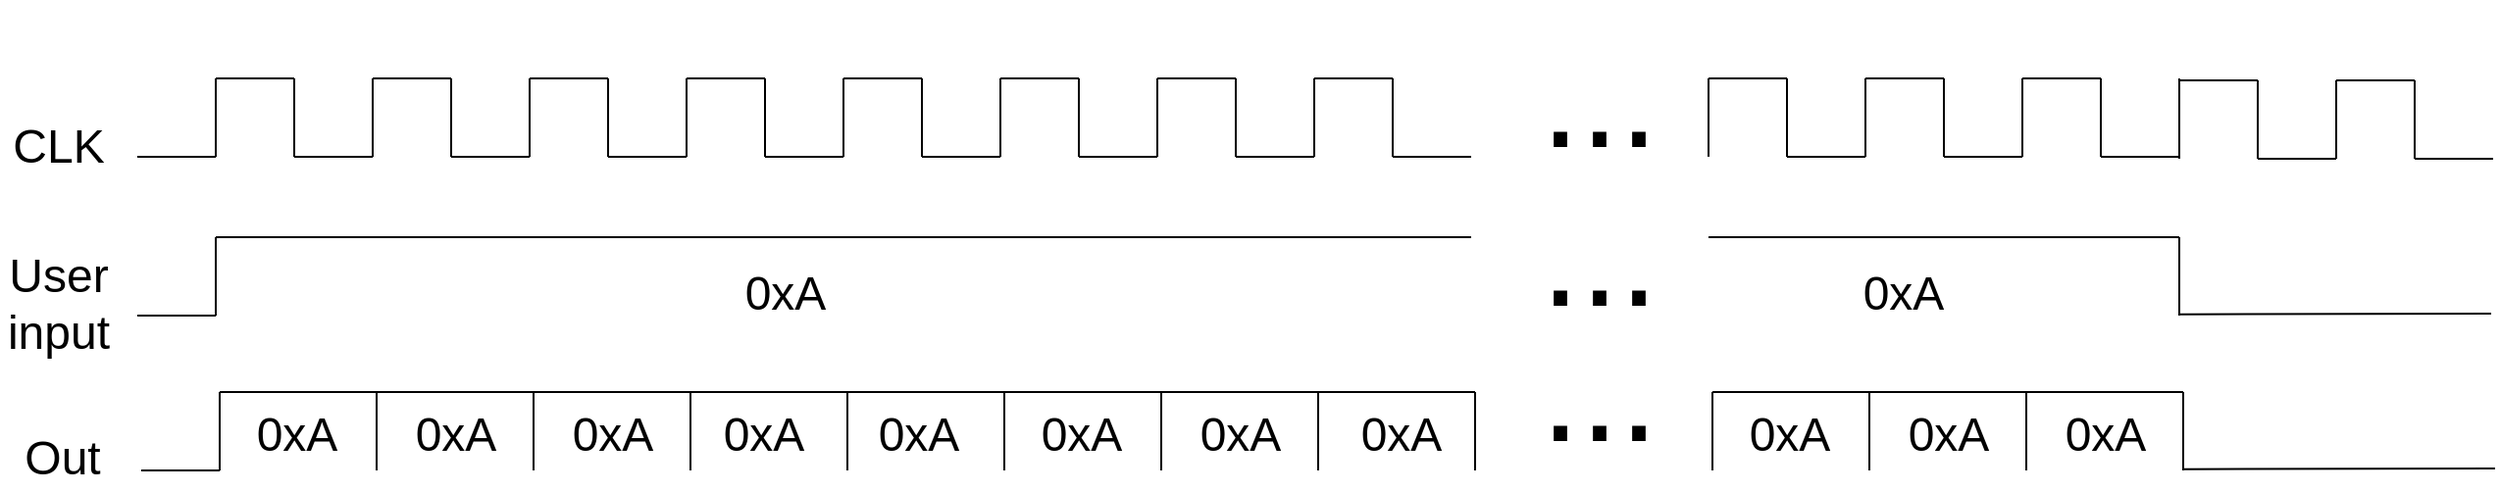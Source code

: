 <mxfile version="24.8.3">
  <diagram name="Page-1" id="uMUQG2mPH0FVotczIO6_">
    <mxGraphModel dx="1735" dy="1056" grid="1" gridSize="10" guides="1" tooltips="1" connect="1" arrows="1" fold="1" page="1" pageScale="1" pageWidth="827" pageHeight="1169" math="0" shadow="0">
      <root>
        <mxCell id="0" />
        <mxCell id="1" parent="0" />
        <mxCell id="w3fj2gbgNoyU7OF5bVDR-1" value="" style="endArrow=none;html=1;rounded=0;" parent="1" edge="1">
          <mxGeometry width="50" height="50" relative="1" as="geometry">
            <mxPoint x="160" y="320" as="sourcePoint" />
            <mxPoint x="200" y="320" as="targetPoint" />
          </mxGeometry>
        </mxCell>
        <mxCell id="w3fj2gbgNoyU7OF5bVDR-2" value="" style="endArrow=none;html=1;rounded=0;" parent="1" edge="1">
          <mxGeometry width="50" height="50" relative="1" as="geometry">
            <mxPoint x="200" y="320" as="sourcePoint" />
            <mxPoint x="200" y="280" as="targetPoint" />
          </mxGeometry>
        </mxCell>
        <mxCell id="w3fj2gbgNoyU7OF5bVDR-3" value="" style="endArrow=none;html=1;rounded=0;" parent="1" edge="1">
          <mxGeometry width="50" height="50" relative="1" as="geometry">
            <mxPoint x="200" y="280" as="sourcePoint" />
            <mxPoint x="240" y="280" as="targetPoint" />
          </mxGeometry>
        </mxCell>
        <mxCell id="w3fj2gbgNoyU7OF5bVDR-4" value="" style="endArrow=none;html=1;rounded=0;" parent="1" edge="1">
          <mxGeometry width="50" height="50" relative="1" as="geometry">
            <mxPoint x="240" y="320" as="sourcePoint" />
            <mxPoint x="240" y="280" as="targetPoint" />
          </mxGeometry>
        </mxCell>
        <mxCell id="w3fj2gbgNoyU7OF5bVDR-6" value="" style="endArrow=none;html=1;rounded=0;" parent="1" edge="1">
          <mxGeometry width="50" height="50" relative="1" as="geometry">
            <mxPoint x="240" y="320" as="sourcePoint" />
            <mxPoint x="280" y="320" as="targetPoint" />
          </mxGeometry>
        </mxCell>
        <mxCell id="w3fj2gbgNoyU7OF5bVDR-7" value="" style="endArrow=none;html=1;rounded=0;" parent="1" edge="1">
          <mxGeometry width="50" height="50" relative="1" as="geometry">
            <mxPoint x="280" y="320" as="sourcePoint" />
            <mxPoint x="280" y="280" as="targetPoint" />
          </mxGeometry>
        </mxCell>
        <mxCell id="w3fj2gbgNoyU7OF5bVDR-8" value="" style="endArrow=none;html=1;rounded=0;" parent="1" edge="1">
          <mxGeometry width="50" height="50" relative="1" as="geometry">
            <mxPoint x="280" y="280" as="sourcePoint" />
            <mxPoint x="320" y="280" as="targetPoint" />
          </mxGeometry>
        </mxCell>
        <mxCell id="w3fj2gbgNoyU7OF5bVDR-9" value="" style="endArrow=none;html=1;rounded=0;" parent="1" edge="1">
          <mxGeometry width="50" height="50" relative="1" as="geometry">
            <mxPoint x="320" y="320" as="sourcePoint" />
            <mxPoint x="320" y="280" as="targetPoint" />
          </mxGeometry>
        </mxCell>
        <mxCell id="w3fj2gbgNoyU7OF5bVDR-10" value="" style="endArrow=none;html=1;rounded=0;" parent="1" edge="1">
          <mxGeometry width="50" height="50" relative="1" as="geometry">
            <mxPoint x="320" y="320" as="sourcePoint" />
            <mxPoint x="360" y="320" as="targetPoint" />
          </mxGeometry>
        </mxCell>
        <mxCell id="w3fj2gbgNoyU7OF5bVDR-11" value="" style="endArrow=none;html=1;rounded=0;" parent="1" edge="1">
          <mxGeometry width="50" height="50" relative="1" as="geometry">
            <mxPoint x="360" y="320" as="sourcePoint" />
            <mxPoint x="360" y="280" as="targetPoint" />
          </mxGeometry>
        </mxCell>
        <mxCell id="w3fj2gbgNoyU7OF5bVDR-12" value="" style="endArrow=none;html=1;rounded=0;" parent="1" edge="1">
          <mxGeometry width="50" height="50" relative="1" as="geometry">
            <mxPoint x="360" y="280" as="sourcePoint" />
            <mxPoint x="400" y="280" as="targetPoint" />
          </mxGeometry>
        </mxCell>
        <mxCell id="w3fj2gbgNoyU7OF5bVDR-13" value="" style="endArrow=none;html=1;rounded=0;" parent="1" edge="1">
          <mxGeometry width="50" height="50" relative="1" as="geometry">
            <mxPoint x="400" y="320" as="sourcePoint" />
            <mxPoint x="400" y="280" as="targetPoint" />
          </mxGeometry>
        </mxCell>
        <mxCell id="w3fj2gbgNoyU7OF5bVDR-14" value="" style="endArrow=none;html=1;rounded=0;" parent="1" edge="1">
          <mxGeometry width="50" height="50" relative="1" as="geometry">
            <mxPoint x="400" y="320" as="sourcePoint" />
            <mxPoint x="440" y="320" as="targetPoint" />
          </mxGeometry>
        </mxCell>
        <mxCell id="w3fj2gbgNoyU7OF5bVDR-15" value="" style="endArrow=none;html=1;rounded=0;" parent="1" edge="1">
          <mxGeometry width="50" height="50" relative="1" as="geometry">
            <mxPoint x="440" y="320" as="sourcePoint" />
            <mxPoint x="440" y="280" as="targetPoint" />
          </mxGeometry>
        </mxCell>
        <mxCell id="w3fj2gbgNoyU7OF5bVDR-16" value="" style="endArrow=none;html=1;rounded=0;" parent="1" edge="1">
          <mxGeometry width="50" height="50" relative="1" as="geometry">
            <mxPoint x="440" y="280" as="sourcePoint" />
            <mxPoint x="480" y="280" as="targetPoint" />
          </mxGeometry>
        </mxCell>
        <mxCell id="w3fj2gbgNoyU7OF5bVDR-17" value="" style="endArrow=none;html=1;rounded=0;" parent="1" edge="1">
          <mxGeometry width="50" height="50" relative="1" as="geometry">
            <mxPoint x="480" y="320" as="sourcePoint" />
            <mxPoint x="480" y="280" as="targetPoint" />
          </mxGeometry>
        </mxCell>
        <mxCell id="w3fj2gbgNoyU7OF5bVDR-18" value="" style="endArrow=none;html=1;rounded=0;" parent="1" edge="1">
          <mxGeometry width="50" height="50" relative="1" as="geometry">
            <mxPoint x="480" y="320" as="sourcePoint" />
            <mxPoint x="520" y="320" as="targetPoint" />
          </mxGeometry>
        </mxCell>
        <mxCell id="w3fj2gbgNoyU7OF5bVDR-19" value="" style="endArrow=none;html=1;rounded=0;" parent="1" edge="1">
          <mxGeometry width="50" height="50" relative="1" as="geometry">
            <mxPoint x="520" y="320" as="sourcePoint" />
            <mxPoint x="520" y="280" as="targetPoint" />
          </mxGeometry>
        </mxCell>
        <mxCell id="w3fj2gbgNoyU7OF5bVDR-20" value="" style="endArrow=none;html=1;rounded=0;" parent="1" edge="1">
          <mxGeometry width="50" height="50" relative="1" as="geometry">
            <mxPoint x="520" y="280" as="sourcePoint" />
            <mxPoint x="560" y="280" as="targetPoint" />
          </mxGeometry>
        </mxCell>
        <mxCell id="w3fj2gbgNoyU7OF5bVDR-21" value="" style="endArrow=none;html=1;rounded=0;" parent="1" edge="1">
          <mxGeometry width="50" height="50" relative="1" as="geometry">
            <mxPoint x="560" y="320" as="sourcePoint" />
            <mxPoint x="560" y="280" as="targetPoint" />
          </mxGeometry>
        </mxCell>
        <mxCell id="w3fj2gbgNoyU7OF5bVDR-22" value="" style="endArrow=none;html=1;rounded=0;" parent="1" edge="1">
          <mxGeometry width="50" height="50" relative="1" as="geometry">
            <mxPoint x="560" y="320" as="sourcePoint" />
            <mxPoint x="600" y="320" as="targetPoint" />
          </mxGeometry>
        </mxCell>
        <mxCell id="w3fj2gbgNoyU7OF5bVDR-23" value="" style="endArrow=none;html=1;rounded=0;" parent="1" edge="1">
          <mxGeometry width="50" height="50" relative="1" as="geometry">
            <mxPoint x="600" y="320" as="sourcePoint" />
            <mxPoint x="600" y="280" as="targetPoint" />
          </mxGeometry>
        </mxCell>
        <mxCell id="w3fj2gbgNoyU7OF5bVDR-24" value="" style="endArrow=none;html=1;rounded=0;" parent="1" edge="1">
          <mxGeometry width="50" height="50" relative="1" as="geometry">
            <mxPoint x="600" y="280" as="sourcePoint" />
            <mxPoint x="640" y="280" as="targetPoint" />
          </mxGeometry>
        </mxCell>
        <mxCell id="w3fj2gbgNoyU7OF5bVDR-25" value="" style="endArrow=none;html=1;rounded=0;" parent="1" edge="1">
          <mxGeometry width="50" height="50" relative="1" as="geometry">
            <mxPoint x="640" y="320" as="sourcePoint" />
            <mxPoint x="640" y="280" as="targetPoint" />
          </mxGeometry>
        </mxCell>
        <mxCell id="w3fj2gbgNoyU7OF5bVDR-26" value="" style="endArrow=none;html=1;rounded=0;" parent="1" edge="1">
          <mxGeometry width="50" height="50" relative="1" as="geometry">
            <mxPoint x="640" y="320" as="sourcePoint" />
            <mxPoint x="680" y="320" as="targetPoint" />
          </mxGeometry>
        </mxCell>
        <mxCell id="w3fj2gbgNoyU7OF5bVDR-48" value="&lt;font style=&quot;font-size: 24px;&quot;&gt;CLK&lt;/font&gt;" style="text;html=1;align=center;verticalAlign=middle;whiteSpace=wrap;rounded=0;" parent="1" vertex="1">
          <mxGeometry x="90" y="300" width="60" height="30" as="geometry" />
        </mxCell>
        <mxCell id="w3fj2gbgNoyU7OF5bVDR-49" value="" style="endArrow=none;html=1;rounded=0;" parent="1" edge="1">
          <mxGeometry width="50" height="50" relative="1" as="geometry">
            <mxPoint x="680" y="320" as="sourcePoint" />
            <mxPoint x="680" y="280" as="targetPoint" />
          </mxGeometry>
        </mxCell>
        <mxCell id="w3fj2gbgNoyU7OF5bVDR-50" value="" style="endArrow=none;html=1;rounded=0;" parent="1" edge="1">
          <mxGeometry width="50" height="50" relative="1" as="geometry">
            <mxPoint x="680" y="280" as="sourcePoint" />
            <mxPoint x="720" y="280" as="targetPoint" />
          </mxGeometry>
        </mxCell>
        <mxCell id="w3fj2gbgNoyU7OF5bVDR-51" value="" style="endArrow=none;html=1;rounded=0;" parent="1" edge="1">
          <mxGeometry width="50" height="50" relative="1" as="geometry">
            <mxPoint x="720" y="320" as="sourcePoint" />
            <mxPoint x="720" y="280" as="targetPoint" />
          </mxGeometry>
        </mxCell>
        <mxCell id="w3fj2gbgNoyU7OF5bVDR-52" value="" style="endArrow=none;html=1;rounded=0;" parent="1" edge="1">
          <mxGeometry width="50" height="50" relative="1" as="geometry">
            <mxPoint x="720" y="320" as="sourcePoint" />
            <mxPoint x="760" y="320" as="targetPoint" />
          </mxGeometry>
        </mxCell>
        <mxCell id="w3fj2gbgNoyU7OF5bVDR-53" value="" style="endArrow=none;html=1;rounded=0;" parent="1" edge="1">
          <mxGeometry width="50" height="50" relative="1" as="geometry">
            <mxPoint x="760" y="320" as="sourcePoint" />
            <mxPoint x="760" y="280" as="targetPoint" />
          </mxGeometry>
        </mxCell>
        <mxCell id="w3fj2gbgNoyU7OF5bVDR-54" value="" style="endArrow=none;html=1;rounded=0;" parent="1" edge="1">
          <mxGeometry width="50" height="50" relative="1" as="geometry">
            <mxPoint x="760" y="280" as="sourcePoint" />
            <mxPoint x="800" y="280" as="targetPoint" />
          </mxGeometry>
        </mxCell>
        <mxCell id="w3fj2gbgNoyU7OF5bVDR-55" value="" style="endArrow=none;html=1;rounded=0;" parent="1" edge="1">
          <mxGeometry width="50" height="50" relative="1" as="geometry">
            <mxPoint x="800" y="320" as="sourcePoint" />
            <mxPoint x="800" y="280" as="targetPoint" />
          </mxGeometry>
        </mxCell>
        <mxCell id="w3fj2gbgNoyU7OF5bVDR-61" value="&lt;font style=&quot;font-size: 24px;&quot;&gt;User input&lt;/font&gt;" style="text;html=1;align=center;verticalAlign=middle;whiteSpace=wrap;rounded=0;" parent="1" vertex="1">
          <mxGeometry x="90" y="380" width="60" height="30" as="geometry" />
        </mxCell>
        <mxCell id="AQtglL6U4FNc2CjWORVU-33" value="" style="endArrow=none;html=1;rounded=0;" parent="1" edge="1">
          <mxGeometry width="50" height="50" relative="1" as="geometry">
            <mxPoint x="160" y="401" as="sourcePoint" />
            <mxPoint x="200" y="401" as="targetPoint" />
          </mxGeometry>
        </mxCell>
        <mxCell id="AQtglL6U4FNc2CjWORVU-34" value="" style="endArrow=none;html=1;rounded=0;" parent="1" edge="1">
          <mxGeometry width="50" height="50" relative="1" as="geometry">
            <mxPoint x="200" y="401" as="sourcePoint" />
            <mxPoint x="200" y="361" as="targetPoint" />
          </mxGeometry>
        </mxCell>
        <mxCell id="AQtglL6U4FNc2CjWORVU-35" value="" style="endArrow=none;html=1;rounded=0;" parent="1" edge="1">
          <mxGeometry width="50" height="50" relative="1" as="geometry">
            <mxPoint x="200" y="361" as="sourcePoint" />
            <mxPoint x="280" y="361" as="targetPoint" />
          </mxGeometry>
        </mxCell>
        <mxCell id="AQtglL6U4FNc2CjWORVU-67" value="" style="endArrow=none;html=1;rounded=0;" parent="1" edge="1">
          <mxGeometry width="50" height="50" relative="1" as="geometry">
            <mxPoint x="280" y="361" as="sourcePoint" />
            <mxPoint x="360" y="361" as="targetPoint" />
          </mxGeometry>
        </mxCell>
        <mxCell id="AQtglL6U4FNc2CjWORVU-70" value="" style="endArrow=none;html=1;rounded=0;" parent="1" edge="1">
          <mxGeometry width="50" height="50" relative="1" as="geometry">
            <mxPoint x="360" y="361" as="sourcePoint" />
            <mxPoint x="440" y="361" as="targetPoint" />
          </mxGeometry>
        </mxCell>
        <mxCell id="AQtglL6U4FNc2CjWORVU-72" value="" style="endArrow=none;html=1;rounded=0;" parent="1" edge="1">
          <mxGeometry width="50" height="50" relative="1" as="geometry">
            <mxPoint x="440" y="361" as="sourcePoint" />
            <mxPoint x="520" y="361" as="targetPoint" />
          </mxGeometry>
        </mxCell>
        <mxCell id="AQtglL6U4FNc2CjWORVU-74" value="" style="endArrow=none;html=1;rounded=0;" parent="1" edge="1">
          <mxGeometry width="50" height="50" relative="1" as="geometry">
            <mxPoint x="520" y="361" as="sourcePoint" />
            <mxPoint x="600" y="361" as="targetPoint" />
          </mxGeometry>
        </mxCell>
        <mxCell id="AQtglL6U4FNc2CjWORVU-76" value="" style="endArrow=none;html=1;rounded=0;" parent="1" edge="1">
          <mxGeometry width="50" height="50" relative="1" as="geometry">
            <mxPoint x="600" y="361" as="sourcePoint" />
            <mxPoint x="680" y="361" as="targetPoint" />
          </mxGeometry>
        </mxCell>
        <mxCell id="AQtglL6U4FNc2CjWORVU-78" value="" style="endArrow=none;html=1;rounded=0;" parent="1" edge="1">
          <mxGeometry width="50" height="50" relative="1" as="geometry">
            <mxPoint x="680" y="361" as="sourcePoint" />
            <mxPoint x="760" y="361" as="targetPoint" />
          </mxGeometry>
        </mxCell>
        <mxCell id="AQtglL6U4FNc2CjWORVU-80" value="" style="endArrow=none;html=1;rounded=0;" parent="1" edge="1">
          <mxGeometry width="50" height="50" relative="1" as="geometry">
            <mxPoint x="760" y="361" as="sourcePoint" />
            <mxPoint x="840" y="361" as="targetPoint" />
          </mxGeometry>
        </mxCell>
        <mxCell id="AQtglL6U4FNc2CjWORVU-82" value="" style="endArrow=none;html=1;rounded=0;" parent="1" edge="1">
          <mxGeometry width="50" height="50" relative="1" as="geometry">
            <mxPoint x="800" y="320" as="sourcePoint" />
            <mxPoint x="840" y="320" as="targetPoint" />
          </mxGeometry>
        </mxCell>
        <mxCell id="AQtglL6U4FNc2CjWORVU-83" value="&lt;font style=&quot;font-size: 24px;&quot;&gt;0xA&lt;/font&gt;" style="text;html=1;align=center;verticalAlign=middle;resizable=0;points=[];autosize=1;strokeColor=none;fillColor=none;" parent="1" vertex="1">
          <mxGeometry x="460" y="370" width="60" height="40" as="geometry" />
        </mxCell>
        <mxCell id="AQtglL6U4FNc2CjWORVU-93" value="&lt;font style=&quot;font-size: 72px;&quot;&gt;...&lt;/font&gt;" style="text;html=1;align=center;verticalAlign=middle;resizable=0;points=[];autosize=1;strokeColor=none;fillColor=none;" parent="1" vertex="1">
          <mxGeometry x="865" y="321" width="80" height="100" as="geometry" />
        </mxCell>
        <mxCell id="AQtglL6U4FNc2CjWORVU-94" value="&lt;font style=&quot;font-size: 72px;&quot;&gt;...&lt;/font&gt;" style="text;html=1;align=center;verticalAlign=middle;resizable=0;points=[];autosize=1;strokeColor=none;fillColor=none;" parent="1" vertex="1">
          <mxGeometry x="865" y="240" width="80" height="100" as="geometry" />
        </mxCell>
        <mxCell id="AQtglL6U4FNc2CjWORVU-96" value="" style="endArrow=none;html=1;rounded=0;" parent="1" edge="1">
          <mxGeometry width="50" height="50" relative="1" as="geometry">
            <mxPoint x="961" y="320" as="sourcePoint" />
            <mxPoint x="961" y="280" as="targetPoint" />
          </mxGeometry>
        </mxCell>
        <mxCell id="AQtglL6U4FNc2CjWORVU-97" value="" style="endArrow=none;html=1;rounded=0;" parent="1" edge="1">
          <mxGeometry width="50" height="50" relative="1" as="geometry">
            <mxPoint x="961" y="280" as="sourcePoint" />
            <mxPoint x="1001" y="280" as="targetPoint" />
          </mxGeometry>
        </mxCell>
        <mxCell id="AQtglL6U4FNc2CjWORVU-98" value="" style="endArrow=none;html=1;rounded=0;" parent="1" edge="1">
          <mxGeometry width="50" height="50" relative="1" as="geometry">
            <mxPoint x="1001" y="320" as="sourcePoint" />
            <mxPoint x="1001" y="280" as="targetPoint" />
          </mxGeometry>
        </mxCell>
        <mxCell id="AQtglL6U4FNc2CjWORVU-99" value="" style="endArrow=none;html=1;rounded=0;" parent="1" edge="1">
          <mxGeometry width="50" height="50" relative="1" as="geometry">
            <mxPoint x="1001" y="320" as="sourcePoint" />
            <mxPoint x="1041" y="320" as="targetPoint" />
          </mxGeometry>
        </mxCell>
        <mxCell id="AQtglL6U4FNc2CjWORVU-100" value="" style="endArrow=none;html=1;rounded=0;" parent="1" edge="1">
          <mxGeometry width="50" height="50" relative="1" as="geometry">
            <mxPoint x="1041" y="320" as="sourcePoint" />
            <mxPoint x="1041" y="280" as="targetPoint" />
          </mxGeometry>
        </mxCell>
        <mxCell id="AQtglL6U4FNc2CjWORVU-101" value="" style="endArrow=none;html=1;rounded=0;" parent="1" edge="1">
          <mxGeometry width="50" height="50" relative="1" as="geometry">
            <mxPoint x="1041" y="280" as="sourcePoint" />
            <mxPoint x="1081" y="280" as="targetPoint" />
          </mxGeometry>
        </mxCell>
        <mxCell id="AQtglL6U4FNc2CjWORVU-102" value="" style="endArrow=none;html=1;rounded=0;" parent="1" edge="1">
          <mxGeometry width="50" height="50" relative="1" as="geometry">
            <mxPoint x="1081" y="320" as="sourcePoint" />
            <mxPoint x="1081" y="280" as="targetPoint" />
          </mxGeometry>
        </mxCell>
        <mxCell id="AQtglL6U4FNc2CjWORVU-103" value="" style="endArrow=none;html=1;rounded=0;" parent="1" edge="1">
          <mxGeometry width="50" height="50" relative="1" as="geometry">
            <mxPoint x="1081" y="320" as="sourcePoint" />
            <mxPoint x="1121" y="320" as="targetPoint" />
          </mxGeometry>
        </mxCell>
        <mxCell id="AQtglL6U4FNc2CjWORVU-104" value="" style="endArrow=none;html=1;rounded=0;" parent="1" edge="1">
          <mxGeometry width="50" height="50" relative="1" as="geometry">
            <mxPoint x="1121" y="320" as="sourcePoint" />
            <mxPoint x="1121" y="280" as="targetPoint" />
          </mxGeometry>
        </mxCell>
        <mxCell id="AQtglL6U4FNc2CjWORVU-105" value="" style="endArrow=none;html=1;rounded=0;" parent="1" edge="1">
          <mxGeometry width="50" height="50" relative="1" as="geometry">
            <mxPoint x="1121" y="280" as="sourcePoint" />
            <mxPoint x="1161" y="280" as="targetPoint" />
          </mxGeometry>
        </mxCell>
        <mxCell id="AQtglL6U4FNc2CjWORVU-106" value="" style="endArrow=none;html=1;rounded=0;" parent="1" edge="1">
          <mxGeometry width="50" height="50" relative="1" as="geometry">
            <mxPoint x="1161" y="320" as="sourcePoint" />
            <mxPoint x="1161" y="280" as="targetPoint" />
          </mxGeometry>
        </mxCell>
        <mxCell id="AQtglL6U4FNc2CjWORVU-107" value="" style="endArrow=none;html=1;rounded=0;" parent="1" edge="1">
          <mxGeometry width="50" height="50" relative="1" as="geometry">
            <mxPoint x="1161" y="320" as="sourcePoint" />
            <mxPoint x="1201" y="320" as="targetPoint" />
          </mxGeometry>
        </mxCell>
        <mxCell id="AQtglL6U4FNc2CjWORVU-108" value="" style="endArrow=none;html=1;rounded=0;" parent="1" edge="1">
          <mxGeometry width="50" height="50" relative="1" as="geometry">
            <mxPoint x="1201" y="320" as="sourcePoint" />
            <mxPoint x="1201" y="280" as="targetPoint" />
          </mxGeometry>
        </mxCell>
        <mxCell id="AQtglL6U4FNc2CjWORVU-111" value="" style="endArrow=none;html=1;rounded=0;" parent="1" edge="1">
          <mxGeometry width="50" height="50" relative="1" as="geometry">
            <mxPoint x="961" y="361" as="sourcePoint" />
            <mxPoint x="1041" y="361" as="targetPoint" />
          </mxGeometry>
        </mxCell>
        <mxCell id="AQtglL6U4FNc2CjWORVU-113" value="" style="endArrow=none;html=1;rounded=0;" parent="1" edge="1">
          <mxGeometry width="50" height="50" relative="1" as="geometry">
            <mxPoint x="1041" y="361" as="sourcePoint" />
            <mxPoint x="1121" y="361" as="targetPoint" />
          </mxGeometry>
        </mxCell>
        <mxCell id="AQtglL6U4FNc2CjWORVU-115" value="" style="endArrow=none;html=1;rounded=0;" parent="1" edge="1">
          <mxGeometry width="50" height="50" relative="1" as="geometry">
            <mxPoint x="1121" y="361" as="sourcePoint" />
            <mxPoint x="1201" y="361" as="targetPoint" />
          </mxGeometry>
        </mxCell>
        <mxCell id="AQtglL6U4FNc2CjWORVU-116" value="" style="endArrow=none;html=1;rounded=0;" parent="1" edge="1">
          <mxGeometry width="50" height="50" relative="1" as="geometry">
            <mxPoint x="1201" y="401" as="sourcePoint" />
            <mxPoint x="1201" y="361" as="targetPoint" />
          </mxGeometry>
        </mxCell>
        <mxCell id="AQtglL6U4FNc2CjWORVU-134" value="" style="endArrow=none;html=1;rounded=0;" parent="1" edge="1">
          <mxGeometry width="50" height="50" relative="1" as="geometry">
            <mxPoint x="1201" y="321" as="sourcePoint" />
            <mxPoint x="1201" y="281" as="targetPoint" />
          </mxGeometry>
        </mxCell>
        <mxCell id="AQtglL6U4FNc2CjWORVU-135" value="" style="endArrow=none;html=1;rounded=0;" parent="1" edge="1">
          <mxGeometry width="50" height="50" relative="1" as="geometry">
            <mxPoint x="1201" y="281" as="sourcePoint" />
            <mxPoint x="1241" y="281" as="targetPoint" />
          </mxGeometry>
        </mxCell>
        <mxCell id="AQtglL6U4FNc2CjWORVU-136" value="" style="endArrow=none;html=1;rounded=0;" parent="1" edge="1">
          <mxGeometry width="50" height="50" relative="1" as="geometry">
            <mxPoint x="1241" y="321" as="sourcePoint" />
            <mxPoint x="1241" y="281" as="targetPoint" />
          </mxGeometry>
        </mxCell>
        <mxCell id="AQtglL6U4FNc2CjWORVU-137" value="" style="endArrow=none;html=1;rounded=0;" parent="1" edge="1">
          <mxGeometry width="50" height="50" relative="1" as="geometry">
            <mxPoint x="1241" y="321" as="sourcePoint" />
            <mxPoint x="1281" y="321" as="targetPoint" />
          </mxGeometry>
        </mxCell>
        <mxCell id="AQtglL6U4FNc2CjWORVU-138" value="" style="endArrow=none;html=1;rounded=0;" parent="1" edge="1">
          <mxGeometry width="50" height="50" relative="1" as="geometry">
            <mxPoint x="1281" y="321" as="sourcePoint" />
            <mxPoint x="1281" y="281" as="targetPoint" />
          </mxGeometry>
        </mxCell>
        <mxCell id="AQtglL6U4FNc2CjWORVU-139" value="" style="endArrow=none;html=1;rounded=0;" parent="1" edge="1">
          <mxGeometry width="50" height="50" relative="1" as="geometry">
            <mxPoint x="1281" y="281" as="sourcePoint" />
            <mxPoint x="1321" y="281" as="targetPoint" />
          </mxGeometry>
        </mxCell>
        <mxCell id="AQtglL6U4FNc2CjWORVU-140" value="" style="endArrow=none;html=1;rounded=0;" parent="1" edge="1">
          <mxGeometry width="50" height="50" relative="1" as="geometry">
            <mxPoint x="1321" y="321" as="sourcePoint" />
            <mxPoint x="1321" y="281" as="targetPoint" />
          </mxGeometry>
        </mxCell>
        <mxCell id="AQtglL6U4FNc2CjWORVU-141" value="" style="endArrow=none;html=1;rounded=0;" parent="1" edge="1">
          <mxGeometry width="50" height="50" relative="1" as="geometry">
            <mxPoint x="1321" y="321" as="sourcePoint" />
            <mxPoint x="1361" y="321" as="targetPoint" />
          </mxGeometry>
        </mxCell>
        <mxCell id="AQtglL6U4FNc2CjWORVU-142" value="" style="endArrow=none;html=1;rounded=0;exitX=1.013;exitY=0.933;exitDx=0;exitDy=0;exitPerimeter=0;" parent="1" edge="1">
          <mxGeometry width="50" height="50" relative="1" as="geometry">
            <mxPoint x="1201.17" y="400.32" as="sourcePoint" />
            <mxPoint x="1360" y="400" as="targetPoint" />
          </mxGeometry>
        </mxCell>
        <mxCell id="tJ1_wglelhLoEv2YAxrx-1" value="&lt;font style=&quot;font-size: 24px;&quot;&gt;Out&lt;/font&gt;" style="text;html=1;align=center;verticalAlign=middle;whiteSpace=wrap;rounded=0;" vertex="1" parent="1">
          <mxGeometry x="92" y="459" width="60" height="30" as="geometry" />
        </mxCell>
        <mxCell id="tJ1_wglelhLoEv2YAxrx-2" value="" style="endArrow=none;html=1;rounded=0;" edge="1" parent="1">
          <mxGeometry width="50" height="50" relative="1" as="geometry">
            <mxPoint x="162" y="480" as="sourcePoint" />
            <mxPoint x="202" y="480" as="targetPoint" />
          </mxGeometry>
        </mxCell>
        <mxCell id="tJ1_wglelhLoEv2YAxrx-3" value="" style="endArrow=none;html=1;rounded=0;" edge="1" parent="1">
          <mxGeometry width="50" height="50" relative="1" as="geometry">
            <mxPoint x="202" y="480" as="sourcePoint" />
            <mxPoint x="202" y="440" as="targetPoint" />
          </mxGeometry>
        </mxCell>
        <mxCell id="tJ1_wglelhLoEv2YAxrx-4" value="" style="endArrow=none;html=1;rounded=0;" edge="1" parent="1">
          <mxGeometry width="50" height="50" relative="1" as="geometry">
            <mxPoint x="202" y="440" as="sourcePoint" />
            <mxPoint x="282" y="440" as="targetPoint" />
          </mxGeometry>
        </mxCell>
        <mxCell id="tJ1_wglelhLoEv2YAxrx-5" value="" style="endArrow=none;html=1;rounded=0;" edge="1" parent="1">
          <mxGeometry width="50" height="50" relative="1" as="geometry">
            <mxPoint x="282" y="480" as="sourcePoint" />
            <mxPoint x="282" y="440" as="targetPoint" />
          </mxGeometry>
        </mxCell>
        <mxCell id="tJ1_wglelhLoEv2YAxrx-6" value="" style="endArrow=none;html=1;rounded=0;" edge="1" parent="1">
          <mxGeometry width="50" height="50" relative="1" as="geometry">
            <mxPoint x="282" y="440" as="sourcePoint" />
            <mxPoint x="362" y="440" as="targetPoint" />
          </mxGeometry>
        </mxCell>
        <mxCell id="tJ1_wglelhLoEv2YAxrx-7" value="" style="endArrow=none;html=1;rounded=0;" edge="1" parent="1">
          <mxGeometry width="50" height="50" relative="1" as="geometry">
            <mxPoint x="362" y="480" as="sourcePoint" />
            <mxPoint x="362" y="440" as="targetPoint" />
          </mxGeometry>
        </mxCell>
        <mxCell id="tJ1_wglelhLoEv2YAxrx-8" value="" style="endArrow=none;html=1;rounded=0;" edge="1" parent="1">
          <mxGeometry width="50" height="50" relative="1" as="geometry">
            <mxPoint x="362" y="440" as="sourcePoint" />
            <mxPoint x="442" y="440" as="targetPoint" />
          </mxGeometry>
        </mxCell>
        <mxCell id="tJ1_wglelhLoEv2YAxrx-9" value="" style="endArrow=none;html=1;rounded=0;" edge="1" parent="1">
          <mxGeometry width="50" height="50" relative="1" as="geometry">
            <mxPoint x="442" y="480" as="sourcePoint" />
            <mxPoint x="442" y="440" as="targetPoint" />
          </mxGeometry>
        </mxCell>
        <mxCell id="tJ1_wglelhLoEv2YAxrx-10" value="" style="endArrow=none;html=1;rounded=0;" edge="1" parent="1">
          <mxGeometry width="50" height="50" relative="1" as="geometry">
            <mxPoint x="442" y="440" as="sourcePoint" />
            <mxPoint x="522" y="440" as="targetPoint" />
          </mxGeometry>
        </mxCell>
        <mxCell id="tJ1_wglelhLoEv2YAxrx-11" value="" style="endArrow=none;html=1;rounded=0;" edge="1" parent="1">
          <mxGeometry width="50" height="50" relative="1" as="geometry">
            <mxPoint x="522" y="480" as="sourcePoint" />
            <mxPoint x="522" y="440" as="targetPoint" />
          </mxGeometry>
        </mxCell>
        <mxCell id="tJ1_wglelhLoEv2YAxrx-12" value="" style="endArrow=none;html=1;rounded=0;" edge="1" parent="1">
          <mxGeometry width="50" height="50" relative="1" as="geometry">
            <mxPoint x="522" y="440" as="sourcePoint" />
            <mxPoint x="602" y="440" as="targetPoint" />
          </mxGeometry>
        </mxCell>
        <mxCell id="tJ1_wglelhLoEv2YAxrx-13" value="" style="endArrow=none;html=1;rounded=0;" edge="1" parent="1">
          <mxGeometry width="50" height="50" relative="1" as="geometry">
            <mxPoint x="602" y="480" as="sourcePoint" />
            <mxPoint x="602" y="440" as="targetPoint" />
          </mxGeometry>
        </mxCell>
        <mxCell id="tJ1_wglelhLoEv2YAxrx-14" value="" style="endArrow=none;html=1;rounded=0;" edge="1" parent="1">
          <mxGeometry width="50" height="50" relative="1" as="geometry">
            <mxPoint x="602" y="440" as="sourcePoint" />
            <mxPoint x="682" y="440" as="targetPoint" />
          </mxGeometry>
        </mxCell>
        <mxCell id="tJ1_wglelhLoEv2YAxrx-15" value="" style="endArrow=none;html=1;rounded=0;" edge="1" parent="1">
          <mxGeometry width="50" height="50" relative="1" as="geometry">
            <mxPoint x="682" y="480" as="sourcePoint" />
            <mxPoint x="682" y="440" as="targetPoint" />
          </mxGeometry>
        </mxCell>
        <mxCell id="tJ1_wglelhLoEv2YAxrx-16" value="" style="endArrow=none;html=1;rounded=0;" edge="1" parent="1">
          <mxGeometry width="50" height="50" relative="1" as="geometry">
            <mxPoint x="682" y="440" as="sourcePoint" />
            <mxPoint x="762" y="440" as="targetPoint" />
          </mxGeometry>
        </mxCell>
        <mxCell id="tJ1_wglelhLoEv2YAxrx-17" value="" style="endArrow=none;html=1;rounded=0;" edge="1" parent="1">
          <mxGeometry width="50" height="50" relative="1" as="geometry">
            <mxPoint x="762" y="480" as="sourcePoint" />
            <mxPoint x="762" y="440" as="targetPoint" />
          </mxGeometry>
        </mxCell>
        <mxCell id="tJ1_wglelhLoEv2YAxrx-18" value="" style="endArrow=none;html=1;rounded=0;" edge="1" parent="1">
          <mxGeometry width="50" height="50" relative="1" as="geometry">
            <mxPoint x="762" y="440" as="sourcePoint" />
            <mxPoint x="842" y="440" as="targetPoint" />
          </mxGeometry>
        </mxCell>
        <mxCell id="tJ1_wglelhLoEv2YAxrx-19" value="" style="endArrow=none;html=1;rounded=0;" edge="1" parent="1">
          <mxGeometry width="50" height="50" relative="1" as="geometry">
            <mxPoint x="842" y="480" as="sourcePoint" />
            <mxPoint x="842" y="440" as="targetPoint" />
          </mxGeometry>
        </mxCell>
        <mxCell id="tJ1_wglelhLoEv2YAxrx-20" value="&lt;font style=&quot;font-size: 24px;&quot;&gt;0xA&lt;/font&gt;" style="text;html=1;align=center;verticalAlign=middle;resizable=0;points=[];autosize=1;strokeColor=none;fillColor=none;" vertex="1" parent="1">
          <mxGeometry x="211" y="442" width="60" height="40" as="geometry" />
        </mxCell>
        <mxCell id="tJ1_wglelhLoEv2YAxrx-21" value="&lt;font style=&quot;font-size: 24px;&quot;&gt;0xA&lt;/font&gt;" style="text;html=1;align=center;verticalAlign=middle;resizable=0;points=[];autosize=1;strokeColor=none;fillColor=none;" vertex="1" parent="1">
          <mxGeometry x="292" y="442" width="60" height="40" as="geometry" />
        </mxCell>
        <mxCell id="tJ1_wglelhLoEv2YAxrx-22" value="&lt;font style=&quot;font-size: 24px;&quot;&gt;0xA&lt;/font&gt;" style="text;html=1;align=center;verticalAlign=middle;resizable=0;points=[];autosize=1;strokeColor=none;fillColor=none;" vertex="1" parent="1">
          <mxGeometry x="372" y="442" width="60" height="40" as="geometry" />
        </mxCell>
        <mxCell id="tJ1_wglelhLoEv2YAxrx-23" value="&lt;font style=&quot;font-size: 24px;&quot;&gt;0xA&lt;/font&gt;" style="text;html=1;align=center;verticalAlign=middle;resizable=0;points=[];autosize=1;strokeColor=none;fillColor=none;" vertex="1" parent="1">
          <mxGeometry x="449" y="442" width="60" height="40" as="geometry" />
        </mxCell>
        <mxCell id="tJ1_wglelhLoEv2YAxrx-24" value="&lt;font style=&quot;font-size: 24px;&quot;&gt;0xA&lt;/font&gt;" style="text;html=1;align=center;verticalAlign=middle;resizable=0;points=[];autosize=1;strokeColor=none;fillColor=none;" vertex="1" parent="1">
          <mxGeometry x="528" y="442" width="60" height="40" as="geometry" />
        </mxCell>
        <mxCell id="tJ1_wglelhLoEv2YAxrx-25" value="&lt;font style=&quot;font-size: 24px;&quot;&gt;0xA&lt;/font&gt;" style="text;html=1;align=center;verticalAlign=middle;resizable=0;points=[];autosize=1;strokeColor=none;fillColor=none;" vertex="1" parent="1">
          <mxGeometry x="611" y="442" width="60" height="40" as="geometry" />
        </mxCell>
        <mxCell id="tJ1_wglelhLoEv2YAxrx-26" value="&lt;span style=&quot;font-size: 24px;&quot;&gt;0xA&lt;/span&gt;" style="text;html=1;align=center;verticalAlign=middle;resizable=0;points=[];autosize=1;strokeColor=none;fillColor=none;" vertex="1" parent="1">
          <mxGeometry x="692" y="442" width="60" height="40" as="geometry" />
        </mxCell>
        <mxCell id="tJ1_wglelhLoEv2YAxrx-27" value="&lt;font style=&quot;font-size: 24px;&quot;&gt;0xA&lt;/font&gt;" style="text;html=1;align=center;verticalAlign=middle;resizable=0;points=[];autosize=1;strokeColor=none;fillColor=none;" vertex="1" parent="1">
          <mxGeometry x="774" y="442" width="60" height="40" as="geometry" />
        </mxCell>
        <mxCell id="tJ1_wglelhLoEv2YAxrx-28" value="" style="endArrow=none;html=1;rounded=0;" edge="1" parent="1">
          <mxGeometry width="50" height="50" relative="1" as="geometry">
            <mxPoint x="963" y="480" as="sourcePoint" />
            <mxPoint x="963" y="440" as="targetPoint" />
          </mxGeometry>
        </mxCell>
        <mxCell id="tJ1_wglelhLoEv2YAxrx-29" value="" style="endArrow=none;html=1;rounded=0;" edge="1" parent="1">
          <mxGeometry width="50" height="50" relative="1" as="geometry">
            <mxPoint x="963" y="440" as="sourcePoint" />
            <mxPoint x="1043" y="440" as="targetPoint" />
          </mxGeometry>
        </mxCell>
        <mxCell id="tJ1_wglelhLoEv2YAxrx-30" value="" style="endArrow=none;html=1;rounded=0;" edge="1" parent="1">
          <mxGeometry width="50" height="50" relative="1" as="geometry">
            <mxPoint x="1043" y="480" as="sourcePoint" />
            <mxPoint x="1043" y="440" as="targetPoint" />
          </mxGeometry>
        </mxCell>
        <mxCell id="tJ1_wglelhLoEv2YAxrx-31" value="" style="endArrow=none;html=1;rounded=0;" edge="1" parent="1">
          <mxGeometry width="50" height="50" relative="1" as="geometry">
            <mxPoint x="1043" y="440" as="sourcePoint" />
            <mxPoint x="1123" y="440" as="targetPoint" />
          </mxGeometry>
        </mxCell>
        <mxCell id="tJ1_wglelhLoEv2YAxrx-32" value="" style="endArrow=none;html=1;rounded=0;" edge="1" parent="1">
          <mxGeometry width="50" height="50" relative="1" as="geometry">
            <mxPoint x="1123" y="480" as="sourcePoint" />
            <mxPoint x="1123" y="440" as="targetPoint" />
          </mxGeometry>
        </mxCell>
        <mxCell id="tJ1_wglelhLoEv2YAxrx-33" value="" style="endArrow=none;html=1;rounded=0;" edge="1" parent="1">
          <mxGeometry width="50" height="50" relative="1" as="geometry">
            <mxPoint x="1123" y="440" as="sourcePoint" />
            <mxPoint x="1203" y="440" as="targetPoint" />
          </mxGeometry>
        </mxCell>
        <mxCell id="tJ1_wglelhLoEv2YAxrx-34" value="" style="endArrow=none;html=1;rounded=0;" edge="1" parent="1">
          <mxGeometry width="50" height="50" relative="1" as="geometry">
            <mxPoint x="1203" y="480" as="sourcePoint" />
            <mxPoint x="1203" y="440" as="targetPoint" />
          </mxGeometry>
        </mxCell>
        <mxCell id="tJ1_wglelhLoEv2YAxrx-35" value="&lt;font style=&quot;font-size: 24px;&quot;&gt;0xA&lt;/font&gt;" style="text;html=1;align=center;verticalAlign=middle;resizable=0;points=[];autosize=1;strokeColor=none;fillColor=none;" vertex="1" parent="1">
          <mxGeometry x="972" y="442" width="60" height="40" as="geometry" />
        </mxCell>
        <mxCell id="tJ1_wglelhLoEv2YAxrx-36" value="&lt;font style=&quot;font-size: 24px;&quot;&gt;0xA&lt;/font&gt;" style="text;html=1;align=center;verticalAlign=middle;resizable=0;points=[];autosize=1;strokeColor=none;fillColor=none;" vertex="1" parent="1">
          <mxGeometry x="1053" y="442" width="60" height="40" as="geometry" />
        </mxCell>
        <mxCell id="tJ1_wglelhLoEv2YAxrx-37" value="&lt;font style=&quot;font-size: 24px;&quot;&gt;0xA&lt;/font&gt;" style="text;html=1;align=center;verticalAlign=middle;resizable=0;points=[];autosize=1;strokeColor=none;fillColor=none;" vertex="1" parent="1">
          <mxGeometry x="1133" y="442" width="60" height="40" as="geometry" />
        </mxCell>
        <mxCell id="tJ1_wglelhLoEv2YAxrx-38" value="" style="endArrow=none;html=1;rounded=0;exitX=1.013;exitY=0.933;exitDx=0;exitDy=0;exitPerimeter=0;" edge="1" parent="1">
          <mxGeometry width="50" height="50" relative="1" as="geometry">
            <mxPoint x="1203.17" y="479.32" as="sourcePoint" />
            <mxPoint x="1362" y="479" as="targetPoint" />
          </mxGeometry>
        </mxCell>
        <mxCell id="tJ1_wglelhLoEv2YAxrx-39" value="&lt;font style=&quot;font-size: 24px;&quot;&gt;0xA&lt;/font&gt;" style="text;html=1;align=center;verticalAlign=middle;resizable=0;points=[];autosize=1;strokeColor=none;fillColor=none;" vertex="1" parent="1">
          <mxGeometry x="1030" y="370" width="60" height="40" as="geometry" />
        </mxCell>
        <mxCell id="tJ1_wglelhLoEv2YAxrx-40" value="&lt;font style=&quot;font-size: 72px;&quot;&gt;...&lt;/font&gt;" style="text;html=1;align=center;verticalAlign=middle;resizable=0;points=[];autosize=1;strokeColor=none;fillColor=none;" vertex="1" parent="1">
          <mxGeometry x="865" y="390" width="80" height="100" as="geometry" />
        </mxCell>
      </root>
    </mxGraphModel>
  </diagram>
</mxfile>
